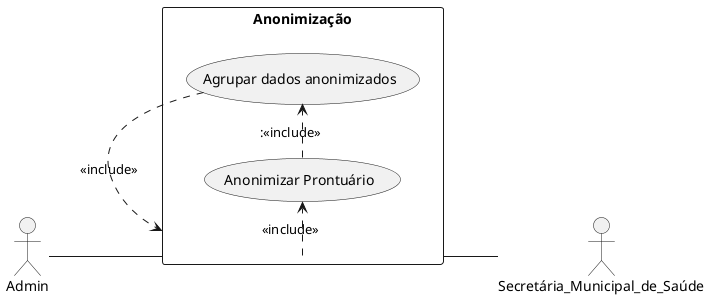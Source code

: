 @startuml Diagrama de casos de uso anonimização dos prontuários

left to right direction

skinparam packageStyle rectangle

actor Admin
actor Secretária_Municipal_de_Saúde

rectangle Anonimização {
    Admin -- (Anonimização)

    (Anonimização) .> (Anonimizar Prontuário) : <<include>>

    (Anonimizar Prontuário) .>(Agrupar dados anonimizados) ::<<include>>
    
    (Agrupar dados anonimizados) .>(Anonimização): <<include>>

    (Anonimização) -- Secretária_Municipal_de_Saúde

}

@enduml
